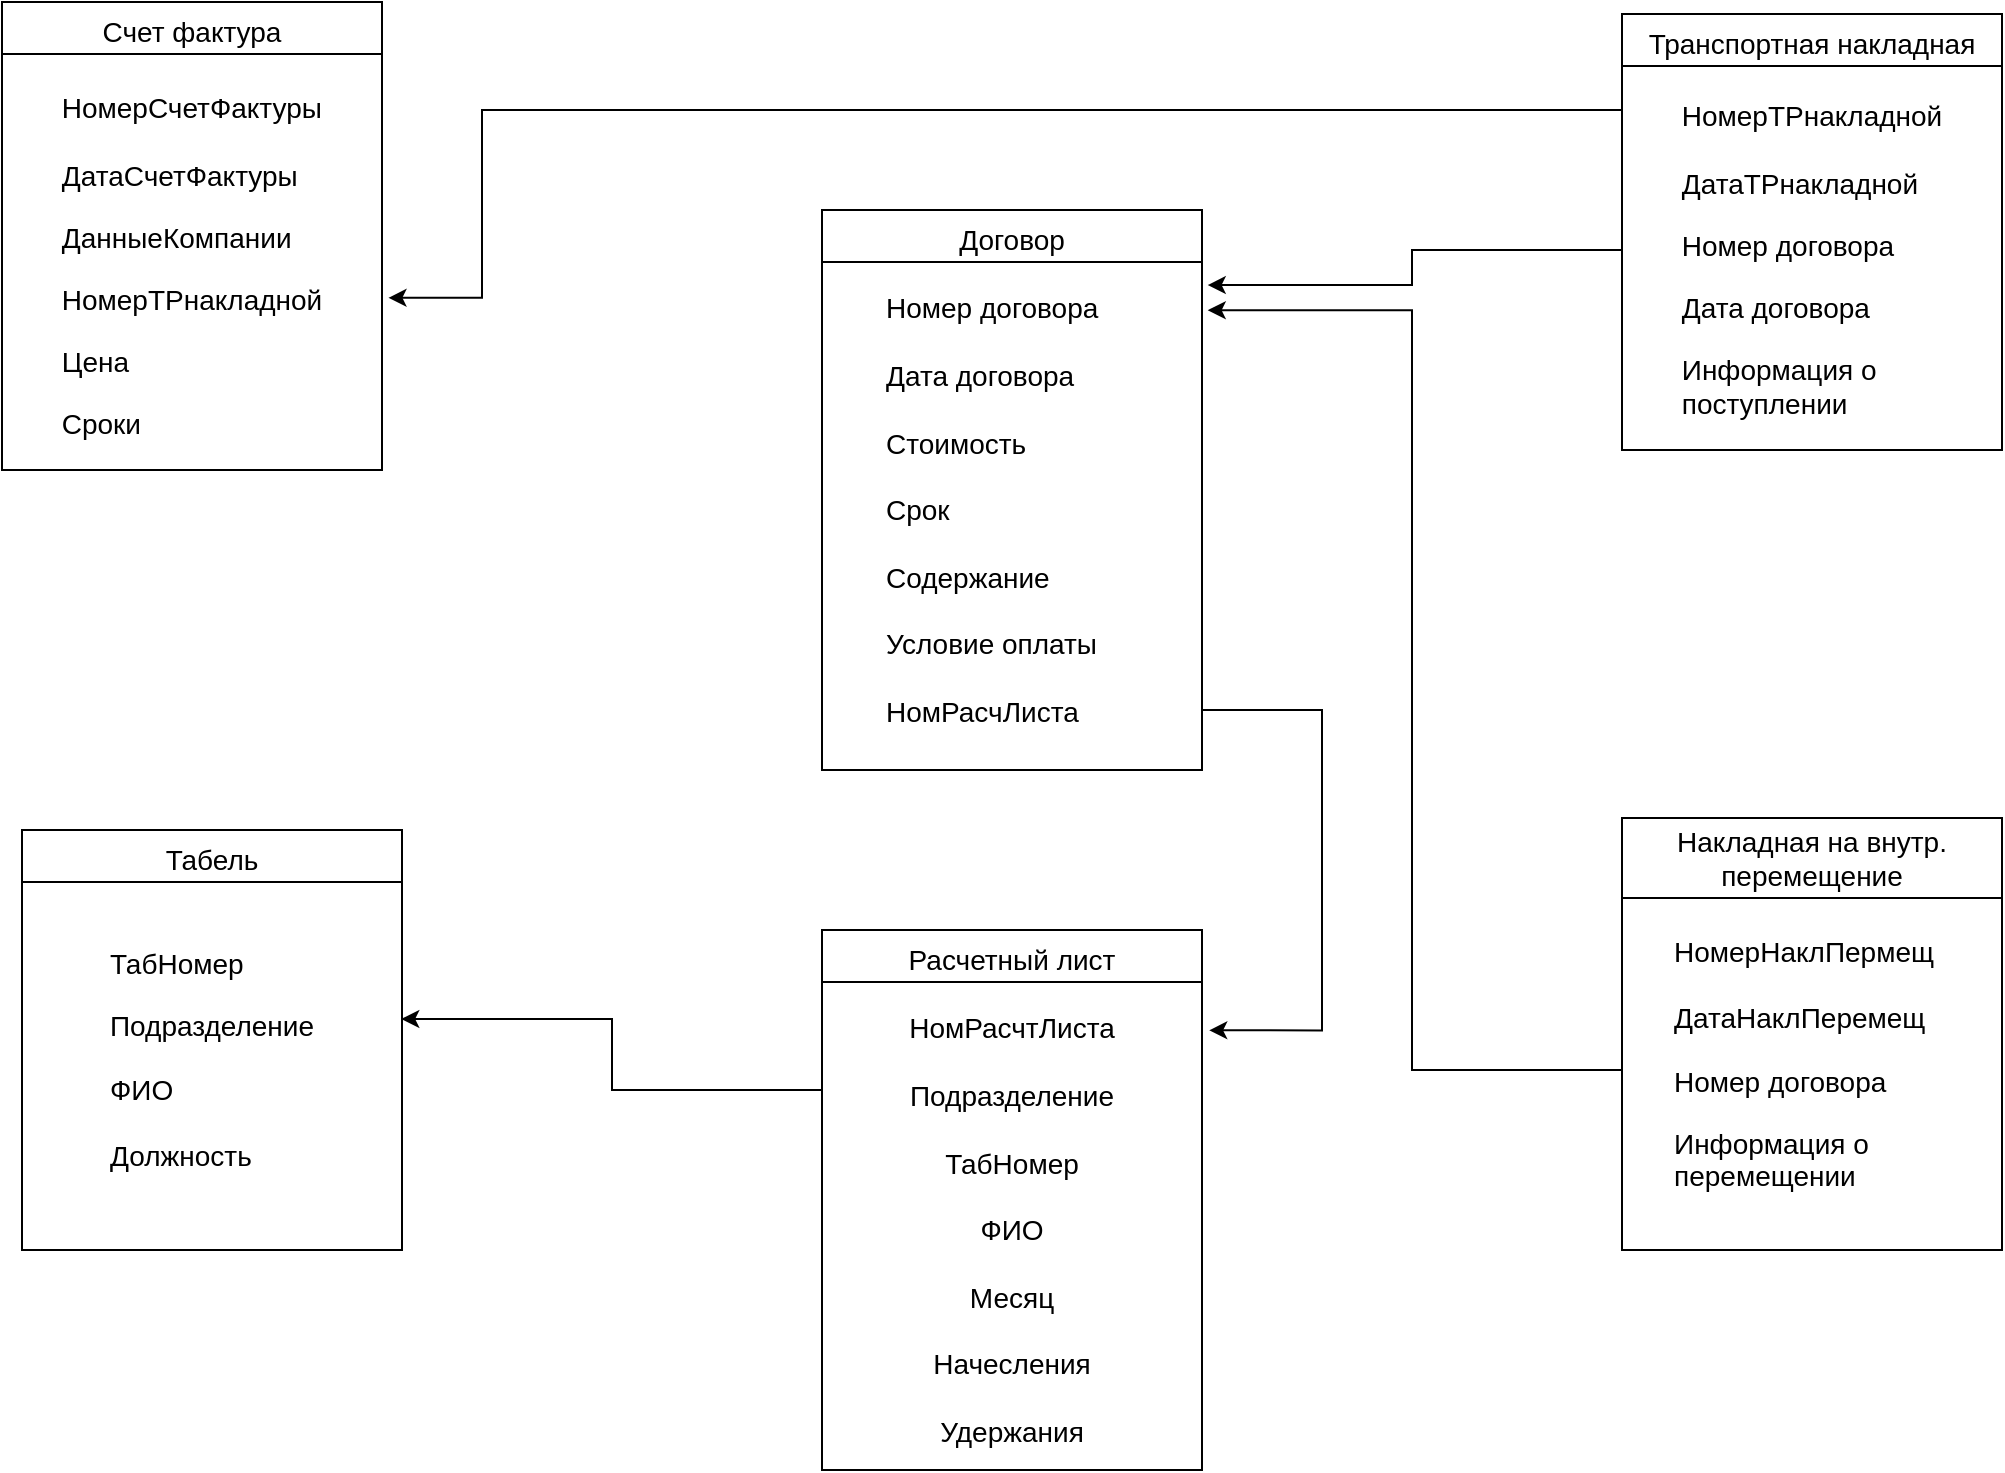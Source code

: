 <mxfile version="14.1.1" type="github">
  <diagram id="WpKm47cJn8zQT_If5yXC" name="Page-1">
    <mxGraphModel dx="1550" dy="864" grid="1" gridSize="10" guides="1" tooltips="1" connect="1" arrows="1" fold="1" page="1" pageScale="1" pageWidth="1169" pageHeight="827" math="0" shadow="0">
      <root>
        <mxCell id="0" />
        <mxCell id="1" parent="0" />
        <mxCell id="FPDaVl3V5ZqyJCNweq3Q-2" value="" style="shape=internalStorage;whiteSpace=wrap;html=1;backgroundOutline=1;dx=0;dy=26;" vertex="1" parent="1">
          <mxGeometry x="90" y="430" width="190" height="210" as="geometry" />
        </mxCell>
        <mxCell id="FPDaVl3V5ZqyJCNweq3Q-21" style="edgeStyle=orthogonalEdgeStyle;rounded=0;orthogonalLoop=1;jettySize=auto;html=1;entryX=1.015;entryY=0.179;entryDx=0;entryDy=0;entryPerimeter=0;" edge="1" parent="1" source="FPDaVl3V5ZqyJCNweq3Q-3" target="FPDaVl3V5ZqyJCNweq3Q-6">
          <mxGeometry relative="1" as="geometry">
            <mxPoint x="700" y="180" as="targetPoint" />
            <Array as="points">
              <mxPoint x="785" y="550" />
              <mxPoint x="785" y="170" />
            </Array>
          </mxGeometry>
        </mxCell>
        <mxCell id="FPDaVl3V5ZqyJCNweq3Q-3" value="" style="shape=internalStorage;whiteSpace=wrap;html=1;backgroundOutline=1;dx=0;dy=40;" vertex="1" parent="1">
          <mxGeometry x="890" y="424" width="190" height="216" as="geometry" />
        </mxCell>
        <mxCell id="FPDaVl3V5ZqyJCNweq3Q-23" style="edgeStyle=orthogonalEdgeStyle;rounded=0;orthogonalLoop=1;jettySize=auto;html=1;exitX=0;exitY=0.5;exitDx=0;exitDy=0;entryX=1.015;entryY=0.134;entryDx=0;entryDy=0;entryPerimeter=0;" edge="1" parent="1" source="FPDaVl3V5ZqyJCNweq3Q-4" target="FPDaVl3V5ZqyJCNweq3Q-6">
          <mxGeometry relative="1" as="geometry">
            <mxPoint x="710" y="158" as="targetPoint" />
            <Array as="points">
              <mxPoint x="890" y="140" />
              <mxPoint x="785" y="140" />
              <mxPoint x="785" y="158" />
            </Array>
          </mxGeometry>
        </mxCell>
        <mxCell id="FPDaVl3V5ZqyJCNweq3Q-24" style="edgeStyle=orthogonalEdgeStyle;rounded=0;orthogonalLoop=1;jettySize=auto;html=1;entryX=1.017;entryY=0.632;entryDx=0;entryDy=0;entryPerimeter=0;" edge="1" parent="1" source="FPDaVl3V5ZqyJCNweq3Q-4" target="FPDaVl3V5ZqyJCNweq3Q-5">
          <mxGeometry relative="1" as="geometry">
            <Array as="points">
              <mxPoint x="320" y="70" />
              <mxPoint x="320" y="164" />
            </Array>
          </mxGeometry>
        </mxCell>
        <mxCell id="FPDaVl3V5ZqyJCNweq3Q-4" value="" style="shape=internalStorage;whiteSpace=wrap;html=1;backgroundOutline=1;dx=0;dy=26;" vertex="1" parent="1">
          <mxGeometry x="890" y="22" width="190" height="218" as="geometry" />
        </mxCell>
        <mxCell id="FPDaVl3V5ZqyJCNweq3Q-5" value="" style="shape=internalStorage;whiteSpace=wrap;html=1;backgroundOutline=1;dx=0;dy=26;" vertex="1" parent="1">
          <mxGeometry x="80" y="16" width="190" height="234" as="geometry" />
        </mxCell>
        <mxCell id="FPDaVl3V5ZqyJCNweq3Q-26" style="edgeStyle=orthogonalEdgeStyle;rounded=0;orthogonalLoop=1;jettySize=auto;html=1;entryX=1.019;entryY=0.084;entryDx=0;entryDy=0;exitX=1;exitY=0.5;exitDx=0;exitDy=0;entryPerimeter=0;" edge="1" parent="1" source="FPDaVl3V5ZqyJCNweq3Q-6" target="FPDaVl3V5ZqyJCNweq3Q-20">
          <mxGeometry relative="1" as="geometry">
            <mxPoint x="720" y="520" as="targetPoint" />
            <Array as="points">
              <mxPoint x="680" y="370" />
              <mxPoint x="740" y="370" />
              <mxPoint x="740" y="530" />
            </Array>
          </mxGeometry>
        </mxCell>
        <mxCell id="FPDaVl3V5ZqyJCNweq3Q-6" value="" style="shape=internalStorage;whiteSpace=wrap;html=1;backgroundOutline=1;dx=0;dy=26;" vertex="1" parent="1">
          <mxGeometry x="490" y="120" width="190" height="280" as="geometry" />
        </mxCell>
        <mxCell id="FPDaVl3V5ZqyJCNweq3Q-8" value="&lt;font style=&quot;font-size: 14px&quot;&gt;Транспортная накладная&lt;/font&gt;" style="text;html=1;strokeColor=none;fillColor=none;align=center;verticalAlign=middle;whiteSpace=wrap;rounded=0;" vertex="1" parent="1">
          <mxGeometry x="890" y="22" width="190" height="30" as="geometry" />
        </mxCell>
        <mxCell id="FPDaVl3V5ZqyJCNweq3Q-9" value="&lt;font style=&quot;font-size: 14px&quot;&gt;Договор&lt;/font&gt;" style="text;html=1;strokeColor=none;fillColor=none;align=center;verticalAlign=middle;whiteSpace=wrap;rounded=0;" vertex="1" parent="1">
          <mxGeometry x="490" y="120" width="190" height="30" as="geometry" />
        </mxCell>
        <mxCell id="FPDaVl3V5ZqyJCNweq3Q-10" value="&lt;font style=&quot;font-size: 14px&quot;&gt;Накладная на внутр. перемещение&lt;/font&gt;" style="text;html=1;strokeColor=none;fillColor=none;align=center;verticalAlign=middle;whiteSpace=wrap;rounded=0;" vertex="1" parent="1">
          <mxGeometry x="890" y="424" width="190" height="40" as="geometry" />
        </mxCell>
        <mxCell id="FPDaVl3V5ZqyJCNweq3Q-11" value="&lt;font style=&quot;font-size: 14px&quot;&gt;Счет фактура&lt;/font&gt;" style="text;html=1;strokeColor=none;fillColor=none;align=center;verticalAlign=middle;whiteSpace=wrap;rounded=0;" vertex="1" parent="1">
          <mxGeometry x="80" y="16" width="190" height="30" as="geometry" />
        </mxCell>
        <mxCell id="FPDaVl3V5ZqyJCNweq3Q-12" value="&lt;font style=&quot;font-size: 14px&quot;&gt;Табель&lt;/font&gt;" style="text;html=1;strokeColor=none;fillColor=none;align=center;verticalAlign=middle;whiteSpace=wrap;rounded=0;" vertex="1" parent="1">
          <mxGeometry x="90" y="430" width="190" height="30" as="geometry" />
        </mxCell>
        <mxCell id="FPDaVl3V5ZqyJCNweq3Q-13" value="&lt;div style=&quot;text-align: left&quot;&gt;&lt;span style=&quot;font-size: 14px&quot;&gt;НомерСчетФактуры&lt;/span&gt;&lt;/div&gt;&lt;font&gt;&lt;div style=&quot;text-align: left&quot;&gt;&lt;span style=&quot;font-size: 14px&quot;&gt;&lt;br&gt;&lt;/span&gt;&lt;/div&gt;&lt;span style=&quot;font-size: 14px&quot;&gt;&lt;div style=&quot;text-align: left&quot;&gt;&lt;span&gt;ДатаСчетФактуры&lt;/span&gt;&lt;/div&gt;&lt;/span&gt;&lt;div style=&quot;text-align: left&quot;&gt;&lt;br&gt;&lt;/div&gt;&lt;span style=&quot;font-size: 14px&quot;&gt;&lt;div style=&quot;text-align: left&quot;&gt;&lt;span&gt;ДанныеКомпании&lt;/span&gt;&lt;/div&gt;&lt;/span&gt;&lt;div style=&quot;text-align: left&quot;&gt;&lt;br&gt;&lt;/div&gt;&lt;span style=&quot;font-size: 14px&quot;&gt;&lt;div style=&quot;text-align: left&quot;&gt;&lt;span&gt;НомерТРнакладной&lt;/span&gt;&lt;/div&gt;&lt;/span&gt;&lt;div style=&quot;text-align: left&quot;&gt;&lt;br&gt;&lt;/div&gt;&lt;span style=&quot;font-size: 14px&quot;&gt;&lt;div style=&quot;text-align: left&quot;&gt;&lt;span&gt;Цена&lt;/span&gt;&lt;/div&gt;&lt;/span&gt;&lt;div style=&quot;text-align: left&quot;&gt;&lt;br&gt;&lt;/div&gt;&lt;span style=&quot;font-size: 14px&quot;&gt;&lt;div style=&quot;text-align: left&quot;&gt;&lt;span&gt;Сроки&lt;/span&gt;&lt;/div&gt;&lt;/span&gt;&lt;/font&gt;" style="text;html=1;strokeColor=none;fillColor=none;align=center;verticalAlign=middle;whiteSpace=wrap;rounded=0;" vertex="1" parent="1">
          <mxGeometry x="100" y="46" width="150" height="204" as="geometry" />
        </mxCell>
        <mxCell id="FPDaVl3V5ZqyJCNweq3Q-14" value="&lt;div style=&quot;text-align: left&quot;&gt;&lt;span style=&quot;font-size: 14px&quot;&gt;ТабНомер&lt;/span&gt;&lt;/div&gt;&lt;font&gt;&lt;div style=&quot;text-align: left&quot;&gt;&lt;br&gt;&lt;/div&gt;&lt;span style=&quot;font-size: 14px&quot;&gt;&lt;div style=&quot;text-align: left&quot;&gt;&lt;span&gt;Подразделение&lt;/span&gt;&lt;/div&gt;&lt;/span&gt;&lt;div style=&quot;text-align: left&quot;&gt;&lt;br&gt;&lt;/div&gt;&lt;span style=&quot;font-size: 14px&quot;&gt;&lt;div style=&quot;text-align: left&quot;&gt;&lt;span&gt;ФИО&lt;/span&gt;&lt;/div&gt;&lt;/span&gt;&lt;div style=&quot;text-align: left&quot;&gt;&lt;span style=&quot;font-size: 14px&quot;&gt;&lt;br&gt;&lt;/span&gt;&lt;/div&gt;&lt;span style=&quot;font-size: 14px&quot;&gt;&lt;div style=&quot;text-align: left&quot;&gt;&lt;span&gt;Должность&lt;/span&gt;&lt;/div&gt;&lt;/span&gt;&lt;/font&gt;" style="text;html=1;strokeColor=none;fillColor=none;align=center;verticalAlign=middle;whiteSpace=wrap;rounded=0;" vertex="1" parent="1">
          <mxGeometry x="110" y="460" width="150" height="170" as="geometry" />
        </mxCell>
        <mxCell id="FPDaVl3V5ZqyJCNweq3Q-15" value="&lt;div&gt;&lt;span style=&quot;font-size: 14px&quot;&gt;Номер договора&lt;/span&gt;&lt;/div&gt;&lt;div&gt;&lt;span style=&quot;font-size: 14px&quot;&gt;&lt;br&gt;&lt;/span&gt;&lt;/div&gt;&lt;font style=&quot;font-size: 14px&quot;&gt;&lt;div&gt;&lt;span&gt;Дата договора&lt;/span&gt;&lt;/div&gt;&lt;div&gt;&lt;span&gt;&lt;br&gt;&lt;/span&gt;&lt;/div&gt;&lt;div&gt;&lt;span&gt;Стоимость&lt;/span&gt;&lt;/div&gt;&lt;div&gt;&lt;span&gt;&lt;br&gt;&lt;/span&gt;&lt;/div&gt;&lt;div&gt;&lt;span&gt;Срок&lt;/span&gt;&lt;/div&gt;&lt;div&gt;&lt;span&gt;&lt;br&gt;&lt;/span&gt;&lt;/div&gt;&lt;div&gt;&lt;span&gt;Содержание&lt;/span&gt;&lt;/div&gt;&lt;div&gt;&lt;span&gt;&lt;br&gt;&lt;/span&gt;&lt;/div&gt;&lt;div&gt;&lt;span&gt;Условие оплаты&lt;/span&gt;&lt;/div&gt;&lt;div&gt;&lt;span&gt;&lt;br&gt;&lt;/span&gt;&lt;/div&gt;&lt;div&gt;&lt;span&gt;НомРасчЛиста&lt;/span&gt;&lt;/div&gt;&lt;/font&gt;" style="text;html=1;strokeColor=none;fillColor=none;align=left;verticalAlign=middle;whiteSpace=wrap;rounded=0;spacingBottom=0;" vertex="1" parent="1">
          <mxGeometry x="520" y="150" width="130" height="240" as="geometry" />
        </mxCell>
        <mxCell id="FPDaVl3V5ZqyJCNweq3Q-16" value="&lt;div style=&quot;text-align: left&quot;&gt;&lt;span style=&quot;font-size: 14px&quot;&gt;НомерНаклПермещ&lt;/span&gt;&lt;/div&gt;&lt;font&gt;&lt;div style=&quot;text-align: left&quot;&gt;&lt;span style=&quot;font-size: 14px&quot;&gt;&lt;br&gt;&lt;/span&gt;&lt;/div&gt;&lt;span style=&quot;font-size: 14px&quot;&gt;&lt;div style=&quot;text-align: left&quot;&gt;&lt;span&gt;ДатаНаклПеремещ&lt;/span&gt;&lt;/div&gt;&lt;/span&gt;&lt;div style=&quot;text-align: left&quot;&gt;&lt;br&gt;&lt;/div&gt;&lt;span style=&quot;font-size: 14px&quot;&gt;&lt;div style=&quot;text-align: left&quot;&gt;&lt;span&gt;Номер договора&lt;/span&gt;&lt;/div&gt;&lt;/span&gt;&lt;div style=&quot;text-align: left&quot;&gt;&lt;br&gt;&lt;/div&gt;&lt;span style=&quot;font-size: 14px&quot;&gt;&lt;div style=&quot;text-align: left&quot;&gt;&lt;span&gt;Информация о перемещении&lt;/span&gt;&lt;/div&gt;&lt;/span&gt;&lt;/font&gt;" style="text;html=1;strokeColor=none;fillColor=none;align=center;verticalAlign=middle;whiteSpace=wrap;rounded=0;" vertex="1" parent="1">
          <mxGeometry x="915" y="468.5" width="140" height="157" as="geometry" />
        </mxCell>
        <mxCell id="FPDaVl3V5ZqyJCNweq3Q-17" value="&lt;div style=&quot;text-align: left&quot;&gt;&lt;span style=&quot;font-size: 14px&quot;&gt;НомерТРнакладной&lt;/span&gt;&lt;/div&gt;&lt;font&gt;&lt;div style=&quot;text-align: left&quot;&gt;&lt;span style=&quot;font-size: 14px&quot;&gt;&lt;br&gt;&lt;/span&gt;&lt;/div&gt;&lt;span style=&quot;font-size: 14px&quot;&gt;&lt;div style=&quot;text-align: left&quot;&gt;&lt;span&gt;ДатаТРнакладной&lt;/span&gt;&lt;/div&gt;&lt;/span&gt;&lt;div style=&quot;text-align: left&quot;&gt;&lt;br&gt;&lt;/div&gt;&lt;span style=&quot;font-size: 14px&quot;&gt;&lt;div style=&quot;text-align: left&quot;&gt;&lt;span&gt;Номер договора&lt;/span&gt;&lt;/div&gt;&lt;/span&gt;&lt;div style=&quot;text-align: left&quot;&gt;&lt;br&gt;&lt;/div&gt;&lt;span style=&quot;font-size: 14px&quot;&gt;&lt;div style=&quot;text-align: left&quot;&gt;&lt;span&gt;Дата договора&lt;/span&gt;&lt;/div&gt;&lt;/span&gt;&lt;div style=&quot;text-align: left&quot;&gt;&lt;br&gt;&lt;/div&gt;&lt;span style=&quot;font-size: 14px&quot;&gt;&lt;div style=&quot;text-align: left&quot;&gt;&lt;span&gt;Информация о&amp;nbsp;&lt;/span&gt;&lt;/div&gt;&lt;/span&gt;&lt;span style=&quot;font-size: 14px&quot;&gt;&lt;div style=&quot;text-align: left&quot;&gt;&lt;span&gt;поступлении&lt;/span&gt;&lt;/div&gt;&lt;/span&gt;&lt;/font&gt;" style="text;html=1;strokeColor=none;fillColor=none;align=center;verticalAlign=middle;whiteSpace=wrap;rounded=0;" vertex="1" parent="1">
          <mxGeometry x="915" y="50" width="140" height="190" as="geometry" />
        </mxCell>
        <mxCell id="FPDaVl3V5ZqyJCNweq3Q-18" value="" style="shape=internalStorage;whiteSpace=wrap;html=1;backgroundOutline=1;dx=0;dy=26;" vertex="1" parent="1">
          <mxGeometry x="490" y="480" width="190" height="270" as="geometry" />
        </mxCell>
        <mxCell id="FPDaVl3V5ZqyJCNweq3Q-19" value="&lt;font style=&quot;font-size: 14px&quot;&gt;Расчетный лист&lt;/font&gt;" style="text;html=1;strokeColor=none;fillColor=none;align=center;verticalAlign=middle;whiteSpace=wrap;rounded=0;" vertex="1" parent="1">
          <mxGeometry x="490" y="480" width="190" height="30" as="geometry" />
        </mxCell>
        <mxCell id="FPDaVl3V5ZqyJCNweq3Q-25" style="edgeStyle=orthogonalEdgeStyle;rounded=0;orthogonalLoop=1;jettySize=auto;html=1;entryX=0.998;entryY=0.45;entryDx=0;entryDy=0;entryPerimeter=0;" edge="1" parent="1" source="FPDaVl3V5ZqyJCNweq3Q-20" target="FPDaVl3V5ZqyJCNweq3Q-2">
          <mxGeometry relative="1" as="geometry">
            <Array as="points">
              <mxPoint x="385" y="560" />
              <mxPoint x="385" y="525" />
            </Array>
          </mxGeometry>
        </mxCell>
        <mxCell id="FPDaVl3V5ZqyJCNweq3Q-20" value="&lt;font style=&quot;font-size: 14px&quot;&gt;НомРасчтЛиста&lt;br&gt;&lt;br&gt;Подразделение&lt;br&gt;&lt;br&gt;ТабНомер&lt;br&gt;&lt;br&gt;ФИО&lt;br&gt;&lt;br&gt;Месяц&lt;br&gt;&lt;br&gt;Начесления&lt;br&gt;&lt;br&gt;Удержания&lt;br&gt;&lt;/font&gt;" style="text;html=1;strokeColor=none;fillColor=none;align=center;verticalAlign=middle;whiteSpace=wrap;rounded=0;" vertex="1" parent="1">
          <mxGeometry x="490" y="510" width="190" height="240" as="geometry" />
        </mxCell>
      </root>
    </mxGraphModel>
  </diagram>
</mxfile>
